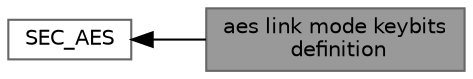 digraph "aes link mode keybits definition"
{
 // LATEX_PDF_SIZE
  bgcolor="transparent";
  edge [fontname=Helvetica,fontsize=10,labelfontname=Helvetica,labelfontsize=10];
  node [fontname=Helvetica,fontsize=10,shape=box,height=0.2,width=0.4];
  rankdir=LR;
  Node1 [label="aes link mode keybits\l definition",height=0.2,width=0.4,color="gray40", fillcolor="grey60", style="filled", fontcolor="black",tooltip=" "];
  Node2 [label="SEC_AES",height=0.2,width=0.4,color="grey40", fillcolor="white", style="filled",URL="$group___s_e_c___a_e_s.html",tooltip=" "];
  Node2->Node1 [shape=plaintext, dir="back", style="solid"];
}
